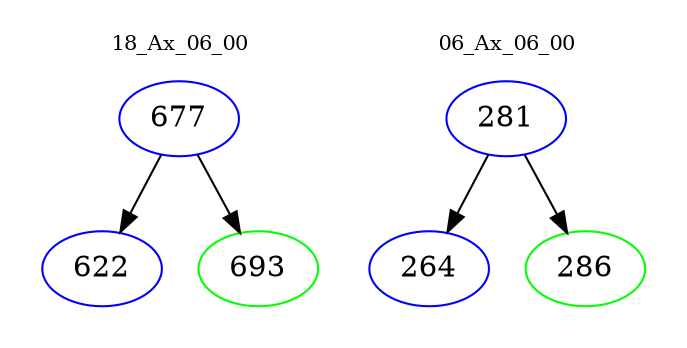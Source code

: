 digraph{
subgraph cluster_0 {
color = white
label = "18_Ax_06_00";
fontsize=10;
T0_677 [label="677", color="blue"]
T0_677 -> T0_622 [color="black"]
T0_622 [label="622", color="blue"]
T0_677 -> T0_693 [color="black"]
T0_693 [label="693", color="green"]
}
subgraph cluster_1 {
color = white
label = "06_Ax_06_00";
fontsize=10;
T1_281 [label="281", color="blue"]
T1_281 -> T1_264 [color="black"]
T1_264 [label="264", color="blue"]
T1_281 -> T1_286 [color="black"]
T1_286 [label="286", color="green"]
}
}
